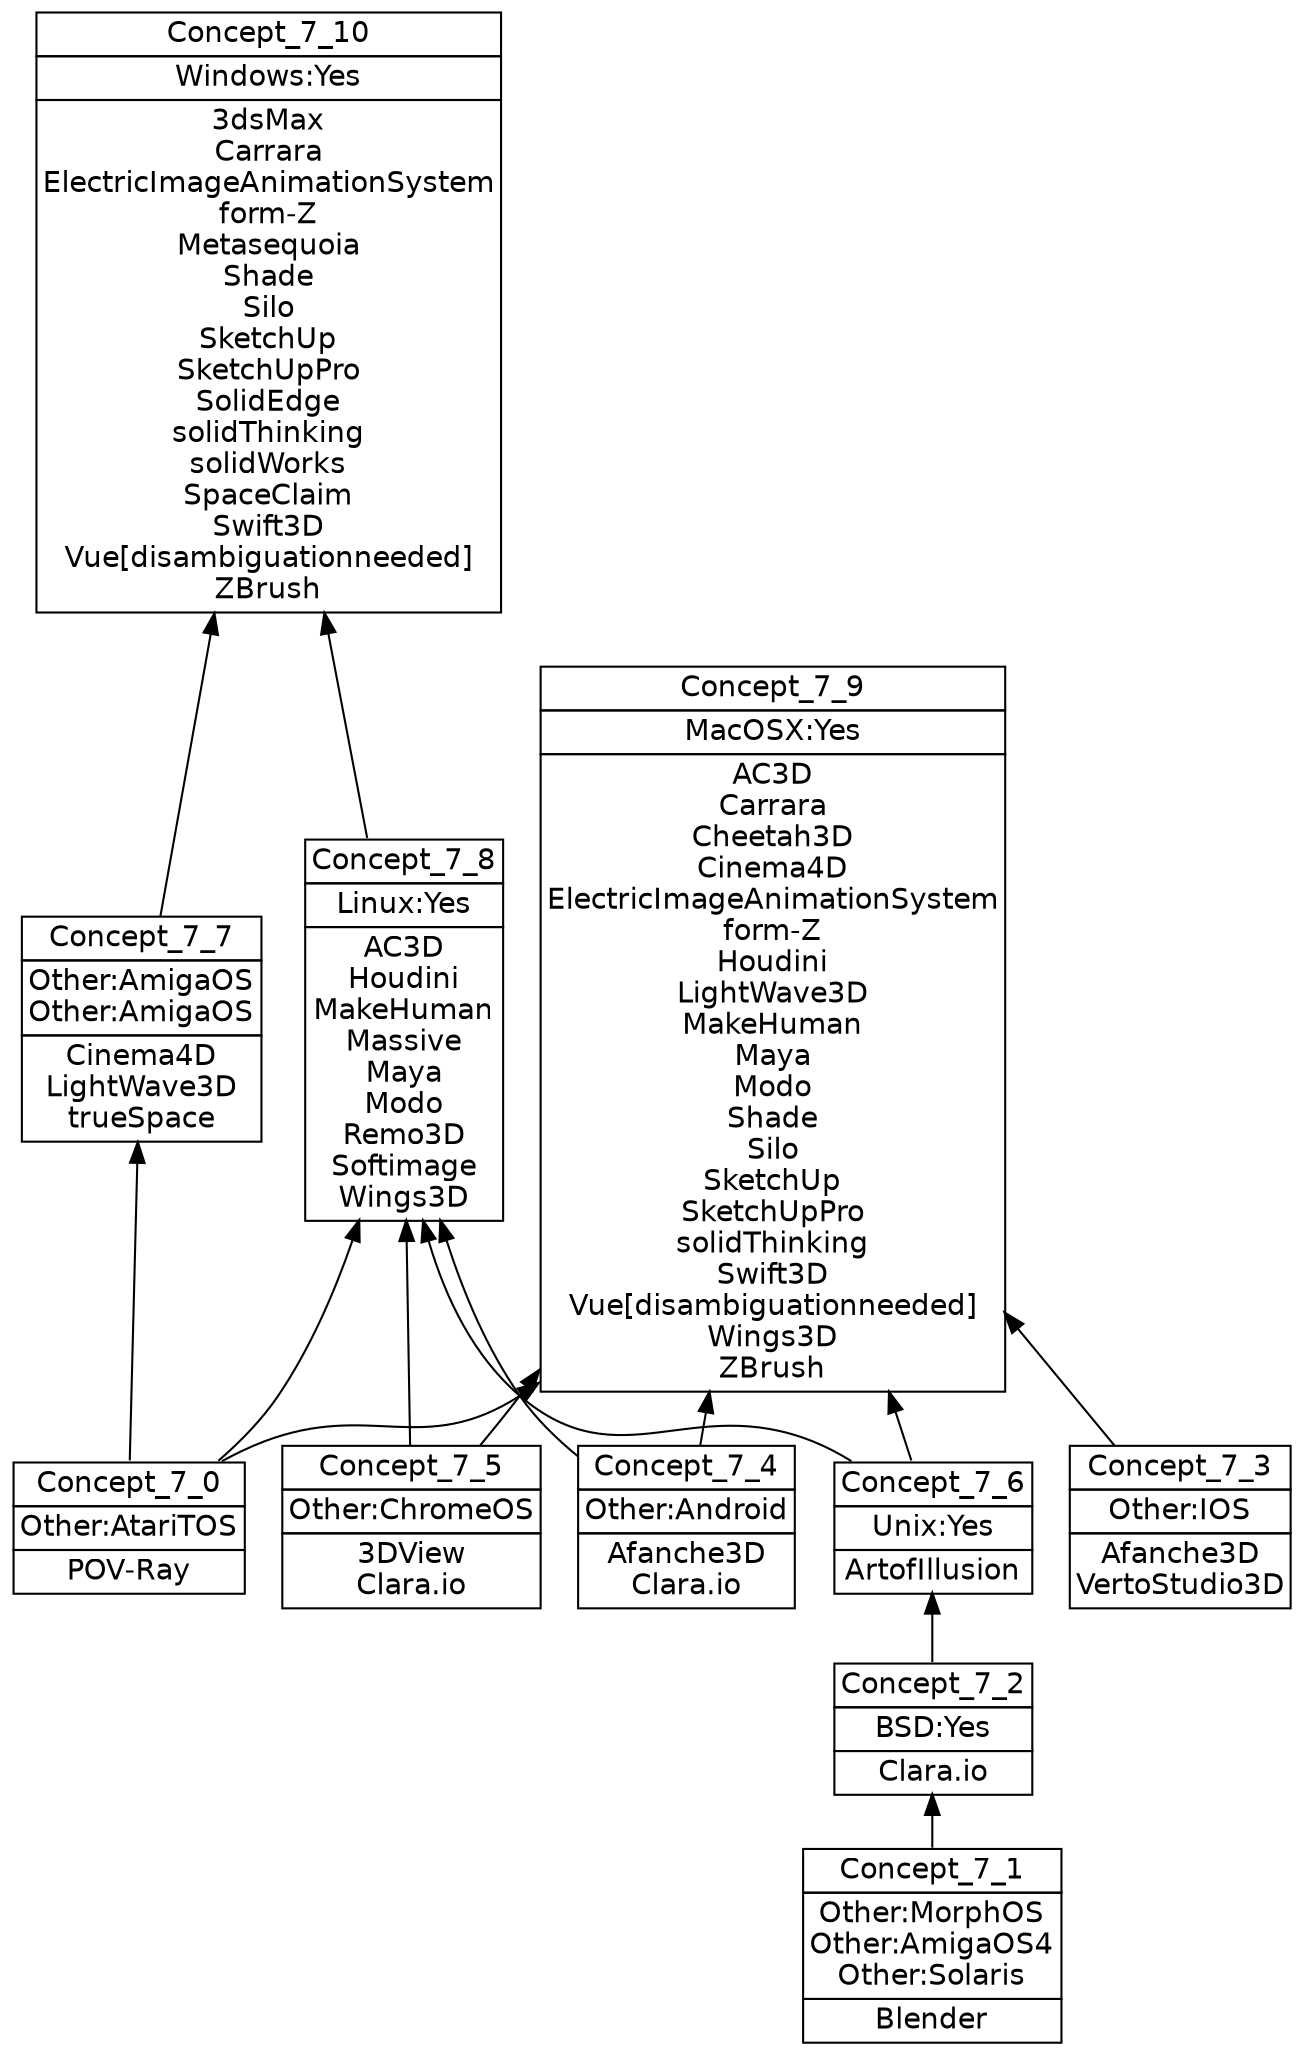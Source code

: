 digraph G { 
	rankdir=BT;
	margin=0;
	node [margin="0.03,0.03",fontname="DejaVu Sans"];
	ranksep=0.3;
	nodesep=0.2;
//graph[label="name:7,concept number:11,object number:36,attribute number:14"
5 [shape=none,label=<<table border="0" cellborder="1" cellspacing="0" port="p"><tr><td>Concept_7_1</td></tr><tr><td>Other:MorphOS<br/>Other:AmigaOS4<br/>Other:Solaris<br/></td></tr><tr><td>Blender<br/></td></tr></table>>];
6 [shape=none,label=<<table border="0" cellborder="1" cellspacing="0" port="p"><tr><td>Concept_7_0</td></tr><tr><td>Other:AtariTOS<br/></td></tr><tr><td>POV-Ray<br/></td></tr></table>>];
4 [shape=none,label=<<table border="0" cellborder="1" cellspacing="0" port="p"><tr><td>Concept_7_2</td></tr><tr><td>BSD:Yes<br/></td></tr><tr><td>Clara.io<br/></td></tr></table>>];
7 [shape=none,label=<<table border="0" cellborder="1" cellspacing="0" port="p"><tr><td>Concept_7_5</td></tr><tr><td>Other:ChromeOS<br/></td></tr><tr><td>3DView<br/>Clara.io<br/></td></tr></table>>];
8 [shape=none,label=<<table border="0" cellborder="1" cellspacing="0" port="p"><tr><td>Concept_7_4</td></tr><tr><td>Other:Android<br/></td></tr><tr><td>Afanche3D<br/>Clara.io<br/></td></tr></table>>];
9 [shape=none,label=<<table border="0" cellborder="1" cellspacing="0" port="p"><tr><td>Concept_7_3</td></tr><tr><td>Other:IOS<br/></td></tr><tr><td>Afanche3D<br/>VertoStudio3D<br/></td></tr></table>>];
3 [shape=none,label=<<table border="0" cellborder="1" cellspacing="0" port="p"><tr><td>Concept_7_6</td></tr><tr><td>Unix:Yes<br/></td></tr><tr><td>ArtofIllusion<br/></td></tr></table>>];
10 [shape=none,label=<<table border="0" cellborder="1" cellspacing="0" port="p"><tr><td>Concept_7_7</td></tr><tr><td>Other:AmigaOS<br/>Other:AmigaOS<br/></td></tr><tr><td>Cinema4D<br/>LightWave3D<br/>trueSpace<br/></td></tr></table>>];
2 [shape=none,label=<<table border="0" cellborder="1" cellspacing="0" port="p"><tr><td>Concept_7_8</td></tr><tr><td>Linux:Yes<br/></td></tr><tr><td>AC3D<br/>Houdini<br/>MakeHuman<br/>Massive<br/>Maya<br/>Modo<br/>Remo3D<br/>Softimage<br/>Wings3D<br/></td></tr></table>>];
1 [shape=none,label=<<table border="0" cellborder="1" cellspacing="0" port="p"><tr><td>Concept_7_9</td></tr><tr><td>MacOSX:Yes<br/></td></tr><tr><td>AC3D<br/>Carrara<br/>Cheetah3D<br/>Cinema4D<br/>ElectricImageAnimationSystem<br/>form-Z<br/>Houdini<br/>LightWave3D<br/>MakeHuman<br/>Maya<br/>Modo<br/>Shade<br/>Silo<br/>SketchUp<br/>SketchUpPro<br/>solidThinking<br/>Swift3D<br/>Vue[disambiguationneeded]<br/>Wings3D<br/>ZBrush<br/></td></tr></table>>];
0 [shape=none,label=<<table border="0" cellborder="1" cellspacing="0" port="p"><tr><td>Concept_7_10</td></tr><tr><td>Windows:Yes<br/></td></tr><tr><td>3dsMax<br/>Carrara<br/>ElectricImageAnimationSystem<br/>form-Z<br/>Metasequoia<br/>Shade<br/>Silo<br/>SketchUp<br/>SketchUpPro<br/>SolidEdge<br/>solidThinking<br/>solidWorks<br/>SpaceClaim<br/>Swift3D<br/>Vue[disambiguationneeded]<br/>ZBrush<br/></td></tr></table>>];
	5:p -> 4:p
	4:p -> 3:p
	6:p -> 10:p
	3:p -> 2:p
	8:p -> 2:p
	6:p -> 2:p
	7:p -> 2:p
	3:p -> 1:p
	9:p -> 1:p
	8:p -> 1:p
	6:p -> 1:p
	7:p -> 1:p
	2:p -> 0:p
	10:p -> 0:p
}